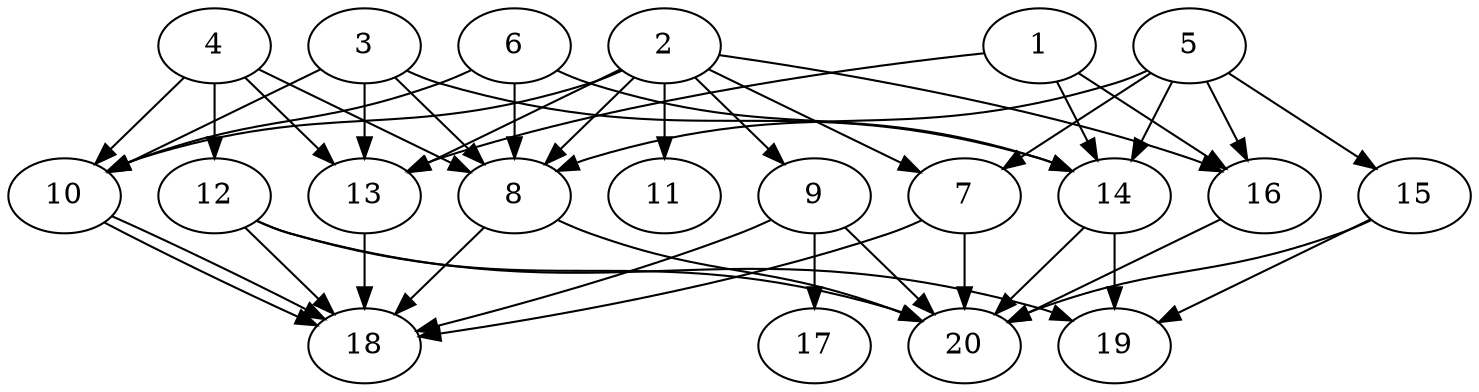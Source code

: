 // DAG automatically generated by daggen at Tue Jul 23 14:34:08 2019
// ./daggen --dot -n 20 --ccr 0.4 --fat 0.7 --regular 0.5 --density 0.8 --mindata 5242880 --maxdata 52428800 
digraph G {
  1 [size="75210240", alpha="0.04", expect_size="30084096"] 
  1 -> 13 [size ="30084096"]
  1 -> 14 [size ="30084096"]
  1 -> 16 [size ="30084096"]
  2 [size="32596480", alpha="0.13", expect_size="13038592"] 
  2 -> 7 [size ="13038592"]
  2 -> 8 [size ="13038592"]
  2 -> 9 [size ="13038592"]
  2 -> 10 [size ="13038592"]
  2 -> 11 [size ="13038592"]
  2 -> 13 [size ="13038592"]
  2 -> 16 [size ="13038592"]
  3 [size="80957440", alpha="0.14", expect_size="32382976"] 
  3 -> 8 [size ="32382976"]
  3 -> 10 [size ="32382976"]
  3 -> 13 [size ="32382976"]
  3 -> 14 [size ="32382976"]
  4 [size="20843520", alpha="0.18", expect_size="8337408"] 
  4 -> 8 [size ="8337408"]
  4 -> 10 [size ="8337408"]
  4 -> 12 [size ="8337408"]
  4 -> 13 [size ="8337408"]
  5 [size="63331840", alpha="0.20", expect_size="25332736"] 
  5 -> 7 [size ="25332736"]
  5 -> 8 [size ="25332736"]
  5 -> 14 [size ="25332736"]
  5 -> 15 [size ="25332736"]
  5 -> 16 [size ="25332736"]
  6 [size="38801920", alpha="0.06", expect_size="15520768"] 
  6 -> 8 [size ="15520768"]
  6 -> 10 [size ="15520768"]
  6 -> 14 [size ="15520768"]
  7 [size="94090240", alpha="0.03", expect_size="37636096"] 
  7 -> 18 [size ="37636096"]
  7 -> 20 [size ="37636096"]
  8 [size="91379200", alpha="0.00", expect_size="36551680"] 
  8 -> 18 [size ="36551680"]
  8 -> 20 [size ="36551680"]
  9 [size="90503680", alpha="0.01", expect_size="36201472"] 
  9 -> 17 [size ="36201472"]
  9 -> 18 [size ="36201472"]
  9 -> 20 [size ="36201472"]
  10 [size="56261120", alpha="0.17", expect_size="22504448"] 
  10 -> 18 [size ="22504448"]
  10 -> 18 [size ="22504448"]
  11 [size="47672320", alpha="0.01", expect_size="19068928"] 
  12 [size="69693440", alpha="0.17", expect_size="27877376"] 
  12 -> 18 [size ="27877376"]
  12 -> 19 [size ="27877376"]
  12 -> 20 [size ="27877376"]
  13 [size="26040320", alpha="0.18", expect_size="10416128"] 
  13 -> 18 [size ="10416128"]
  14 [size="111267840", alpha="0.08", expect_size="44507136"] 
  14 -> 19 [size ="44507136"]
  14 -> 20 [size ="44507136"]
  15 [size="100275200", alpha="0.17", expect_size="40110080"] 
  15 -> 19 [size ="40110080"]
  15 -> 20 [size ="40110080"]
  16 [size="98088960", alpha="0.09", expect_size="39235584"] 
  16 -> 20 [size ="39235584"]
  17 [size="17607680", alpha="0.12", expect_size="7043072"] 
  18 [size="37542400", alpha="0.08", expect_size="15016960"] 
  19 [size="38118400", alpha="0.15", expect_size="15247360"] 
  20 [size="46602240", alpha="0.07", expect_size="18640896"] 
}
